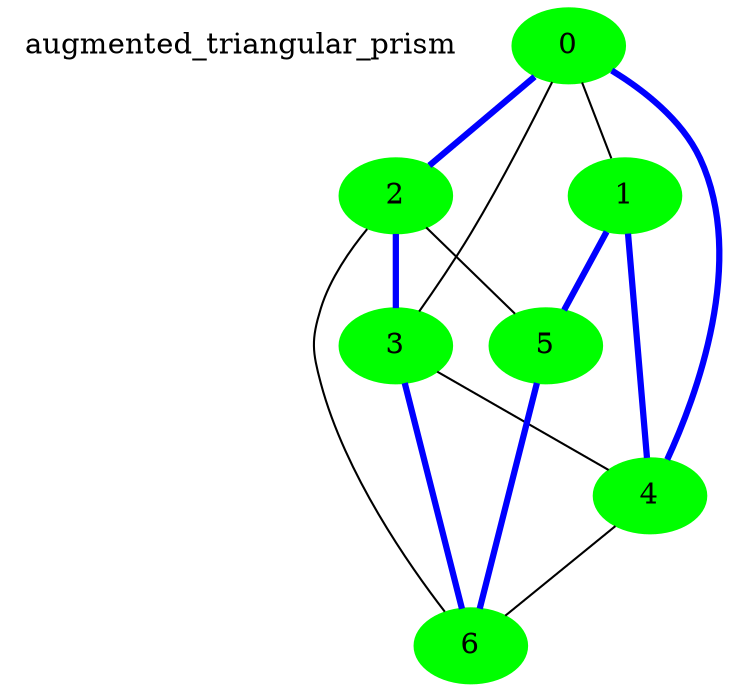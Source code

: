 strict graph G1{
augmented_triangular_prism[shape=plaintext]
edge[len=6;edgesep=10];
 overlap=false;
 0--1
0--2
0--3
0--4
1--0
1--4
1--5
2--0
2--3
2--5
2--6
3--0
3--2
3--4
3--6
4--0
4--1
4--3
4--6
5--1
5--2
5--6
6--2
6--3
6--4
6--5
0[color=green,style=filled]
1[color=green,style=filled]
2[color=green,style=filled]
3[color=green,style=filled]
4[color=green,style=filled]
5[color=green,style=filled]
6[color=green,style=filled]
0--4[color=blue,penwidth=3]
4--1[color=blue,penwidth=3]
1--5[color=blue,penwidth=3]
5--6[color=blue,penwidth=3]
6--3[color=blue,penwidth=3]
3--2[color=blue,penwidth=3]
2--0[color=blue,penwidth=3]
}